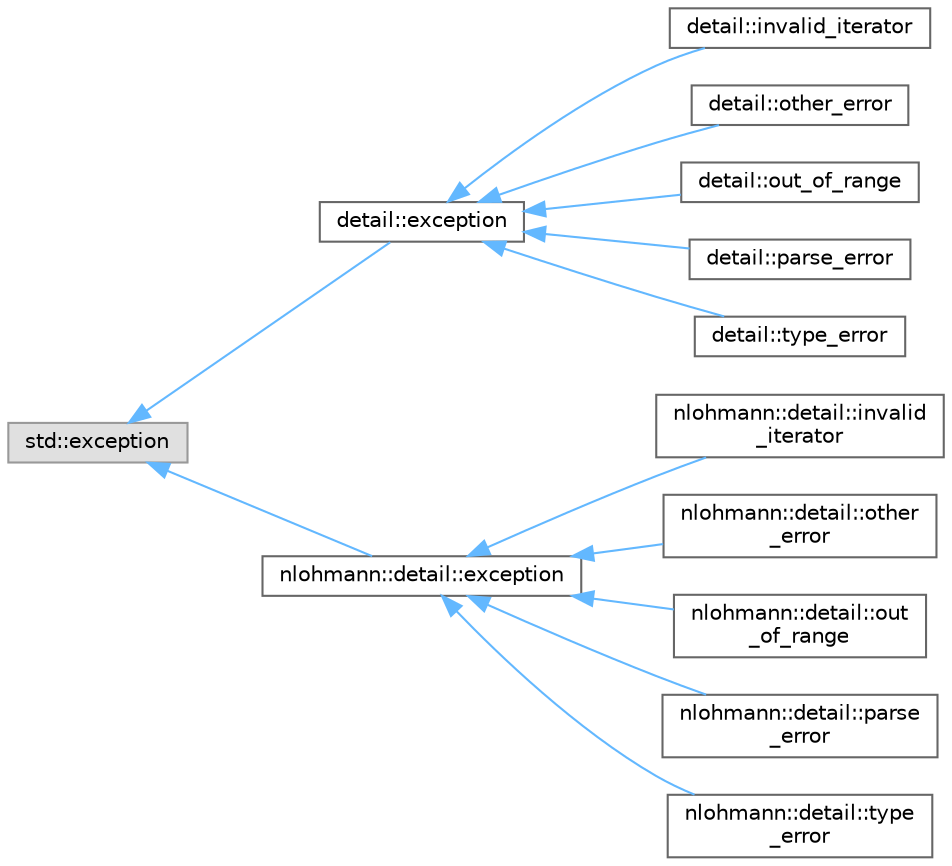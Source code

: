 digraph "Graphical Class Hierarchy"
{
 // LATEX_PDF_SIZE
  bgcolor="transparent";
  edge [fontname=Helvetica,fontsize=10,labelfontname=Helvetica,labelfontsize=10];
  node [fontname=Helvetica,fontsize=10,shape=box,height=0.2,width=0.4];
  rankdir="LR";
  Node0 [id="Node000000",label="std::exception",height=0.2,width=0.4,color="grey60", fillcolor="#E0E0E0", style="filled",tooltip=" "];
  Node0 -> Node1 [id="edge88_Node000000_Node000001",dir="back",color="steelblue1",style="solid",tooltip=" "];
  Node1 [id="Node000001",label="detail::exception",height=0.2,width=0.4,color="grey40", fillcolor="white", style="filled",URL="$classdetail_1_1exception.html",tooltip="general exception of the basic_json class"];
  Node1 -> Node2 [id="edge89_Node000001_Node000002",dir="back",color="steelblue1",style="solid",tooltip=" "];
  Node2 [id="Node000002",label="detail::invalid_iterator",height=0.2,width=0.4,color="grey40", fillcolor="white", style="filled",URL="$classdetail_1_1invalid__iterator.html",tooltip="exception indicating errors with iterators"];
  Node1 -> Node3 [id="edge90_Node000001_Node000003",dir="back",color="steelblue1",style="solid",tooltip=" "];
  Node3 [id="Node000003",label="detail::other_error",height=0.2,width=0.4,color="grey40", fillcolor="white", style="filled",URL="$classdetail_1_1other__error.html",tooltip="exception indicating other library errors"];
  Node1 -> Node4 [id="edge91_Node000001_Node000004",dir="back",color="steelblue1",style="solid",tooltip=" "];
  Node4 [id="Node000004",label="detail::out_of_range",height=0.2,width=0.4,color="grey40", fillcolor="white", style="filled",URL="$classdetail_1_1out__of__range.html",tooltip="exception indicating access out of the defined range"];
  Node1 -> Node5 [id="edge92_Node000001_Node000005",dir="back",color="steelblue1",style="solid",tooltip=" "];
  Node5 [id="Node000005",label="detail::parse_error",height=0.2,width=0.4,color="grey40", fillcolor="white", style="filled",URL="$classdetail_1_1parse__error.html",tooltip="exception indicating a parse error"];
  Node1 -> Node6 [id="edge93_Node000001_Node000006",dir="back",color="steelblue1",style="solid",tooltip=" "];
  Node6 [id="Node000006",label="detail::type_error",height=0.2,width=0.4,color="grey40", fillcolor="white", style="filled",URL="$classdetail_1_1type__error.html",tooltip="exception indicating executing a member function with a wrong type"];
  Node0 -> Node7 [id="edge94_Node000000_Node000007",dir="back",color="steelblue1",style="solid",tooltip=" "];
  Node7 [id="Node000007",label="nlohmann::detail::exception",height=0.2,width=0.4,color="grey40", fillcolor="white", style="filled",URL="$classnlohmann_1_1detail_1_1exception.html",tooltip="general exception of the basic_json class"];
  Node7 -> Node8 [id="edge95_Node000007_Node000008",dir="back",color="steelblue1",style="solid",tooltip=" "];
  Node8 [id="Node000008",label="nlohmann::detail::invalid\l_iterator",height=0.2,width=0.4,color="grey40", fillcolor="white", style="filled",URL="$classnlohmann_1_1detail_1_1invalid__iterator.html",tooltip="exception indicating errors with iterators"];
  Node7 -> Node9 [id="edge96_Node000007_Node000009",dir="back",color="steelblue1",style="solid",tooltip=" "];
  Node9 [id="Node000009",label="nlohmann::detail::other\l_error",height=0.2,width=0.4,color="grey40", fillcolor="white", style="filled",URL="$classnlohmann_1_1detail_1_1other__error.html",tooltip="exception indicating other library errors"];
  Node7 -> Node10 [id="edge97_Node000007_Node000010",dir="back",color="steelblue1",style="solid",tooltip=" "];
  Node10 [id="Node000010",label="nlohmann::detail::out\l_of_range",height=0.2,width=0.4,color="grey40", fillcolor="white", style="filled",URL="$classnlohmann_1_1detail_1_1out__of__range.html",tooltip="exception indicating access out of the defined range"];
  Node7 -> Node11 [id="edge98_Node000007_Node000011",dir="back",color="steelblue1",style="solid",tooltip=" "];
  Node11 [id="Node000011",label="nlohmann::detail::parse\l_error",height=0.2,width=0.4,color="grey40", fillcolor="white", style="filled",URL="$classnlohmann_1_1detail_1_1parse__error.html",tooltip="exception indicating a parse error"];
  Node7 -> Node12 [id="edge99_Node000007_Node000012",dir="back",color="steelblue1",style="solid",tooltip=" "];
  Node12 [id="Node000012",label="nlohmann::detail::type\l_error",height=0.2,width=0.4,color="grey40", fillcolor="white", style="filled",URL="$classnlohmann_1_1detail_1_1type__error.html",tooltip="exception indicating executing a member function with a wrong type"];
}
